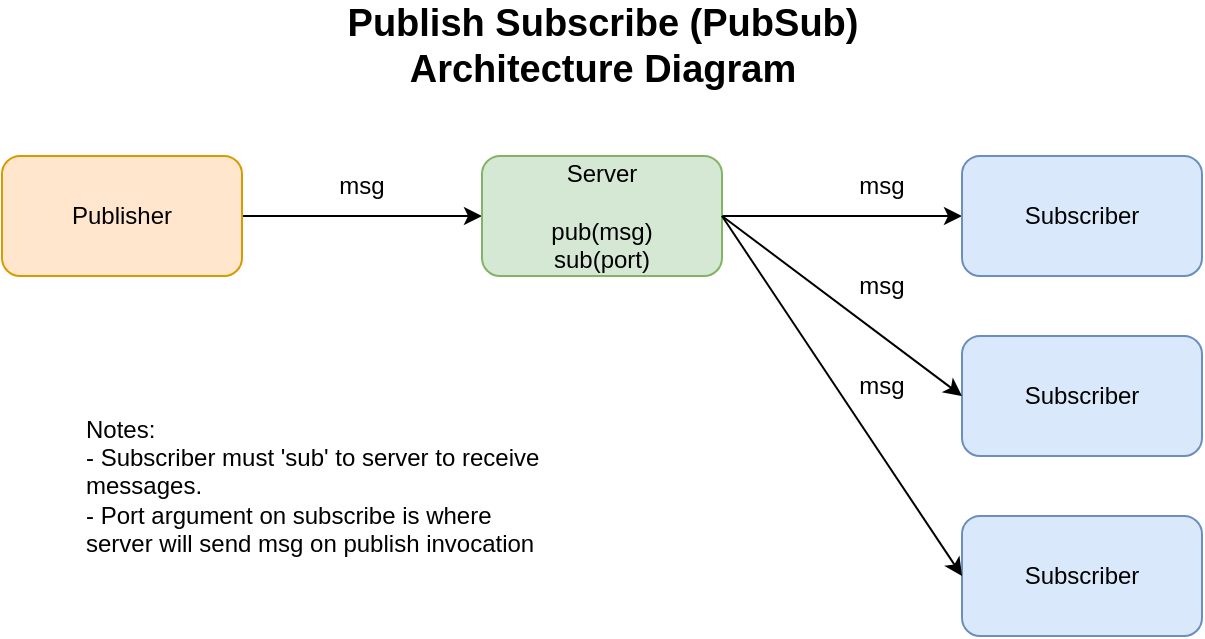 <mxfile version="16.1.2" type="device"><diagram id="vgwnod3FJis7QCv97bwb" name="Page-1"><mxGraphModel dx="1133" dy="717" grid="1" gridSize="10" guides="1" tooltips="1" connect="1" arrows="1" fold="1" page="1" pageScale="1" pageWidth="850" pageHeight="1100" math="0" shadow="0"><root><mxCell id="0"/><mxCell id="1" parent="0"/><mxCell id="a1sfeBeGCU9VW7ddTCQ8-7" style="edgeStyle=orthogonalEdgeStyle;rounded=0;orthogonalLoop=1;jettySize=auto;html=1;entryX=0;entryY=0.5;entryDx=0;entryDy=0;" edge="1" parent="1" source="a1sfeBeGCU9VW7ddTCQ8-1" target="a1sfeBeGCU9VW7ddTCQ8-3"><mxGeometry relative="1" as="geometry"/></mxCell><mxCell id="a1sfeBeGCU9VW7ddTCQ8-1" value="Publisher" style="rounded=1;whiteSpace=wrap;html=1;fillColor=#ffe6cc;strokeColor=#d79b00;" vertex="1" parent="1"><mxGeometry x="110" y="220" width="120" height="60" as="geometry"/></mxCell><mxCell id="a1sfeBeGCU9VW7ddTCQ8-2" value="&lt;span&gt;Subscriber&lt;/span&gt;" style="rounded=1;whiteSpace=wrap;html=1;fillColor=#dae8fc;strokeColor=#6c8ebf;" vertex="1" parent="1"><mxGeometry x="590" y="310" width="120" height="60" as="geometry"/></mxCell><mxCell id="a1sfeBeGCU9VW7ddTCQ8-9" style="edgeStyle=orthogonalEdgeStyle;rounded=0;orthogonalLoop=1;jettySize=auto;html=1;exitX=1;exitY=0.5;exitDx=0;exitDy=0;entryX=0;entryY=0.5;entryDx=0;entryDy=0;" edge="1" parent="1" source="a1sfeBeGCU9VW7ddTCQ8-3" target="a1sfeBeGCU9VW7ddTCQ8-6"><mxGeometry relative="1" as="geometry"/></mxCell><mxCell id="a1sfeBeGCU9VW7ddTCQ8-3" value="Server&lt;br&gt;&lt;br&gt;pub(msg)&lt;br&gt;sub(port)" style="rounded=1;whiteSpace=wrap;html=1;fillColor=#d5e8d4;strokeColor=#82b366;" vertex="1" parent="1"><mxGeometry x="350" y="220" width="120" height="60" as="geometry"/></mxCell><mxCell id="a1sfeBeGCU9VW7ddTCQ8-4" value="Publish Subscribe (PubSub) Architecture Diagram" style="text;html=1;strokeColor=none;fillColor=none;align=center;verticalAlign=middle;whiteSpace=wrap;rounded=0;fontStyle=1;fontSize=19;" vertex="1" parent="1"><mxGeometry x="262.5" y="150" width="295" height="30" as="geometry"/></mxCell><mxCell id="a1sfeBeGCU9VW7ddTCQ8-5" value="&lt;span&gt;Subscriber&lt;/span&gt;" style="rounded=1;whiteSpace=wrap;html=1;fillColor=#dae8fc;strokeColor=#6c8ebf;" vertex="1" parent="1"><mxGeometry x="590" y="400" width="120" height="60" as="geometry"/></mxCell><mxCell id="a1sfeBeGCU9VW7ddTCQ8-6" value="Subscriber" style="rounded=1;whiteSpace=wrap;html=1;fillColor=#dae8fc;strokeColor=#6c8ebf;" vertex="1" parent="1"><mxGeometry x="590" y="220" width="120" height="60" as="geometry"/></mxCell><mxCell id="a1sfeBeGCU9VW7ddTCQ8-8" value="msg" style="text;html=1;strokeColor=none;fillColor=none;align=center;verticalAlign=middle;whiteSpace=wrap;rounded=0;" vertex="1" parent="1"><mxGeometry x="260" y="220" width="60" height="30" as="geometry"/></mxCell><mxCell id="a1sfeBeGCU9VW7ddTCQ8-13" value="" style="endArrow=classic;html=1;rounded=0;entryX=0;entryY=0.5;entryDx=0;entryDy=0;exitX=1;exitY=0.5;exitDx=0;exitDy=0;" edge="1" parent="1" source="a1sfeBeGCU9VW7ddTCQ8-3" target="a1sfeBeGCU9VW7ddTCQ8-2"><mxGeometry width="50" height="50" relative="1" as="geometry"><mxPoint x="400" y="350" as="sourcePoint"/><mxPoint x="450" y="300" as="targetPoint"/></mxGeometry></mxCell><mxCell id="a1sfeBeGCU9VW7ddTCQ8-14" value="msg" style="text;html=1;strokeColor=none;fillColor=none;align=center;verticalAlign=middle;whiteSpace=wrap;rounded=0;" vertex="1" parent="1"><mxGeometry x="520" y="220" width="60" height="30" as="geometry"/></mxCell><mxCell id="a1sfeBeGCU9VW7ddTCQ8-15" value="msg" style="text;html=1;strokeColor=none;fillColor=none;align=center;verticalAlign=middle;whiteSpace=wrap;rounded=0;" vertex="1" parent="1"><mxGeometry x="520" y="270" width="60" height="30" as="geometry"/></mxCell><mxCell id="a1sfeBeGCU9VW7ddTCQ8-16" value="" style="endArrow=classic;html=1;rounded=0;entryX=0;entryY=0.5;entryDx=0;entryDy=0;exitX=1;exitY=0.5;exitDx=0;exitDy=0;" edge="1" parent="1" source="a1sfeBeGCU9VW7ddTCQ8-3" target="a1sfeBeGCU9VW7ddTCQ8-5"><mxGeometry width="50" height="50" relative="1" as="geometry"><mxPoint x="480" y="260" as="sourcePoint"/><mxPoint x="600" y="350" as="targetPoint"/></mxGeometry></mxCell><mxCell id="a1sfeBeGCU9VW7ddTCQ8-17" value="msg" style="text;html=1;strokeColor=none;fillColor=none;align=center;verticalAlign=middle;whiteSpace=wrap;rounded=0;" vertex="1" parent="1"><mxGeometry x="520" y="320" width="60" height="30" as="geometry"/></mxCell><mxCell id="a1sfeBeGCU9VW7ddTCQ8-19" value="Notes:&lt;br&gt;- Subscriber must 'sub' to server to receive messages.&lt;br&gt;- Port argument on subscribe is where server will send msg on publish invocation" style="text;html=1;strokeColor=none;fillColor=none;align=left;verticalAlign=middle;whiteSpace=wrap;rounded=0;fontSize=12;" vertex="1" parent="1"><mxGeometry x="150" y="330" width="240" height="110" as="geometry"/></mxCell></root></mxGraphModel></diagram></mxfile>